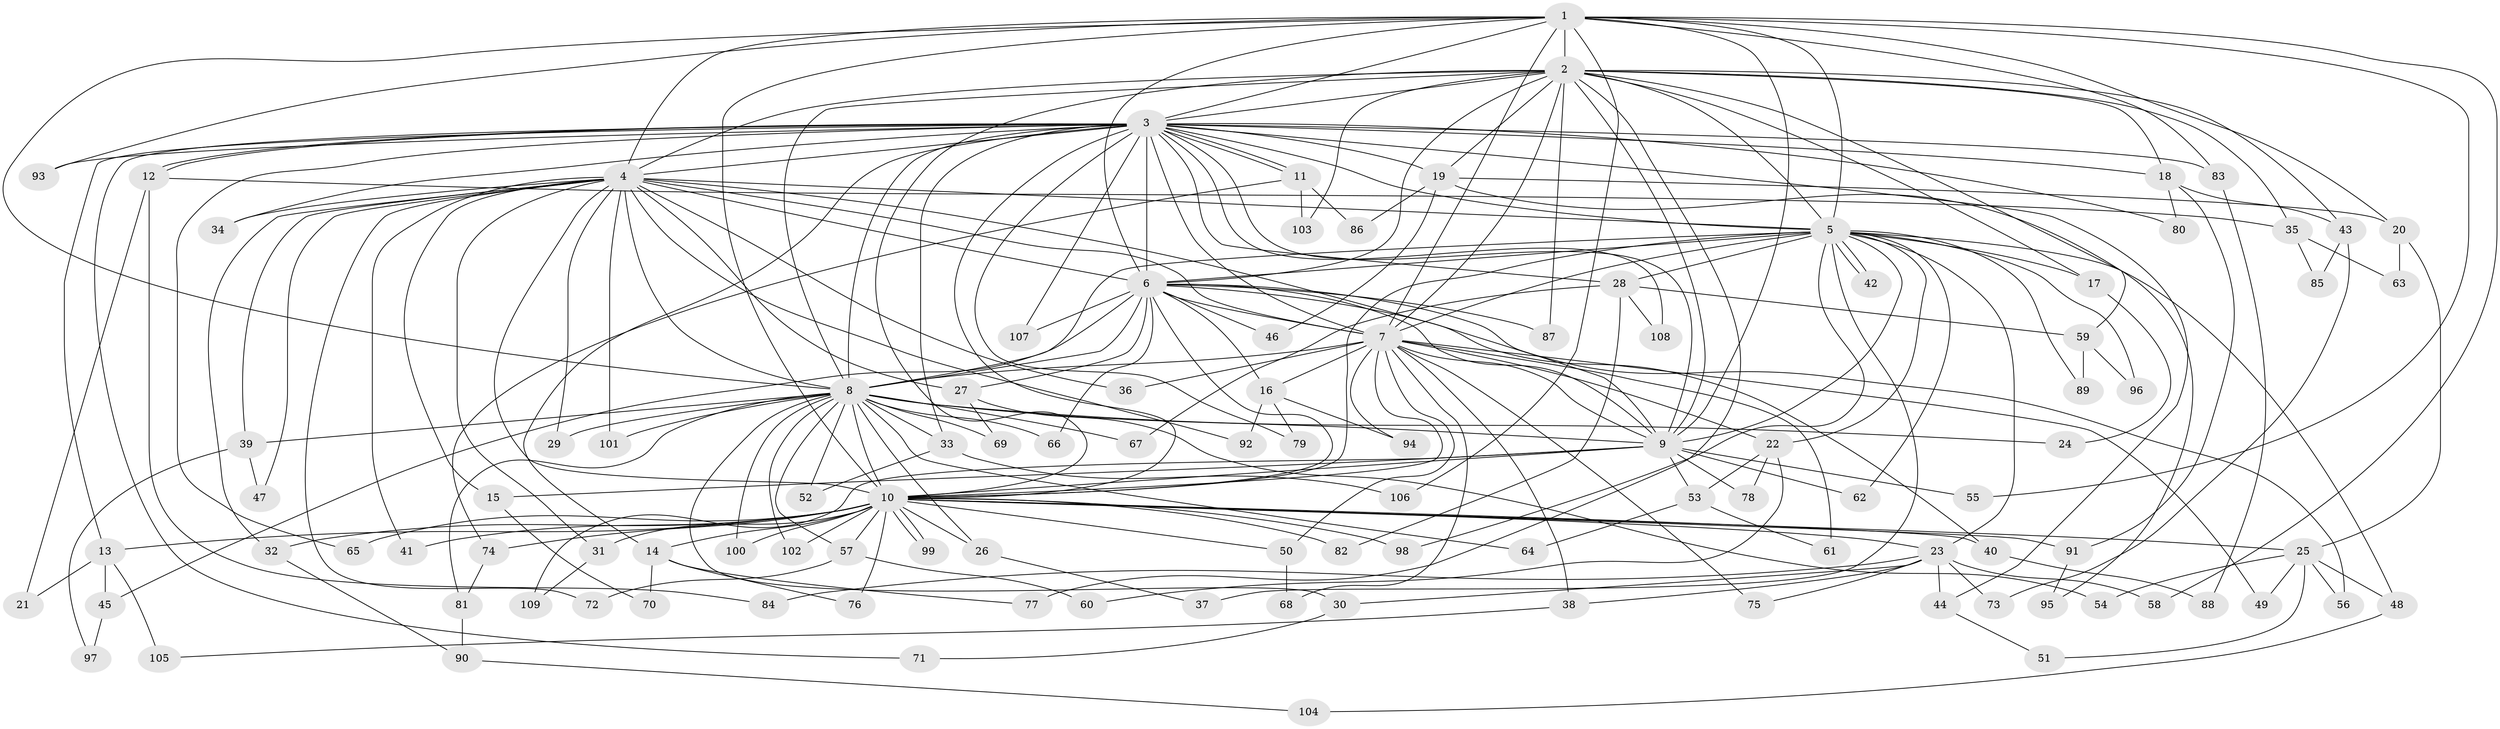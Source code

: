 // coarse degree distribution, {5: 0.05194805194805195, 2: 0.37662337662337664, 17: 0.025974025974025976, 3: 0.23376623376623376, 4: 0.14285714285714285, 6: 0.012987012987012988, 14: 0.012987012987012988, 7: 0.012987012987012988, 9: 0.012987012987012988, 22: 0.012987012987012988, 13: 0.012987012987012988, 19: 0.025974025974025976, 1: 0.025974025974025976, 21: 0.012987012987012988, 24: 0.012987012987012988, 16: 0.012987012987012988}
// Generated by graph-tools (version 1.1) at 2025/36/03/04/25 23:36:29]
// undirected, 109 vertices, 243 edges
graph export_dot {
  node [color=gray90,style=filled];
  1;
  2;
  3;
  4;
  5;
  6;
  7;
  8;
  9;
  10;
  11;
  12;
  13;
  14;
  15;
  16;
  17;
  18;
  19;
  20;
  21;
  22;
  23;
  24;
  25;
  26;
  27;
  28;
  29;
  30;
  31;
  32;
  33;
  34;
  35;
  36;
  37;
  38;
  39;
  40;
  41;
  42;
  43;
  44;
  45;
  46;
  47;
  48;
  49;
  50;
  51;
  52;
  53;
  54;
  55;
  56;
  57;
  58;
  59;
  60;
  61;
  62;
  63;
  64;
  65;
  66;
  67;
  68;
  69;
  70;
  71;
  72;
  73;
  74;
  75;
  76;
  77;
  78;
  79;
  80;
  81;
  82;
  83;
  84;
  85;
  86;
  87;
  88;
  89;
  90;
  91;
  92;
  93;
  94;
  95;
  96;
  97;
  98;
  99;
  100;
  101;
  102;
  103;
  104;
  105;
  106;
  107;
  108;
  109;
  1 -- 2;
  1 -- 3;
  1 -- 4;
  1 -- 5;
  1 -- 6;
  1 -- 7;
  1 -- 8;
  1 -- 9;
  1 -- 10;
  1 -- 20;
  1 -- 55;
  1 -- 58;
  1 -- 83;
  1 -- 93;
  1 -- 106;
  2 -- 3;
  2 -- 4;
  2 -- 5;
  2 -- 6;
  2 -- 7;
  2 -- 8;
  2 -- 9;
  2 -- 10;
  2 -- 17;
  2 -- 18;
  2 -- 19;
  2 -- 35;
  2 -- 43;
  2 -- 59;
  2 -- 77;
  2 -- 87;
  2 -- 103;
  3 -- 4;
  3 -- 5;
  3 -- 6;
  3 -- 7;
  3 -- 8;
  3 -- 9;
  3 -- 10;
  3 -- 11;
  3 -- 11;
  3 -- 12;
  3 -- 12;
  3 -- 13;
  3 -- 14;
  3 -- 18;
  3 -- 19;
  3 -- 28;
  3 -- 33;
  3 -- 34;
  3 -- 44;
  3 -- 65;
  3 -- 71;
  3 -- 79;
  3 -- 80;
  3 -- 83;
  3 -- 93;
  3 -- 107;
  3 -- 108;
  4 -- 5;
  4 -- 6;
  4 -- 7;
  4 -- 8;
  4 -- 9;
  4 -- 10;
  4 -- 15;
  4 -- 27;
  4 -- 29;
  4 -- 31;
  4 -- 32;
  4 -- 34;
  4 -- 36;
  4 -- 39;
  4 -- 41;
  4 -- 47;
  4 -- 72;
  4 -- 92;
  4 -- 101;
  5 -- 6;
  5 -- 7;
  5 -- 8;
  5 -- 9;
  5 -- 10;
  5 -- 17;
  5 -- 22;
  5 -- 23;
  5 -- 28;
  5 -- 37;
  5 -- 42;
  5 -- 42;
  5 -- 48;
  5 -- 62;
  5 -- 89;
  5 -- 96;
  5 -- 98;
  6 -- 7;
  6 -- 8;
  6 -- 9;
  6 -- 10;
  6 -- 16;
  6 -- 27;
  6 -- 40;
  6 -- 45;
  6 -- 46;
  6 -- 56;
  6 -- 66;
  6 -- 87;
  6 -- 107;
  7 -- 8;
  7 -- 9;
  7 -- 10;
  7 -- 16;
  7 -- 22;
  7 -- 36;
  7 -- 38;
  7 -- 49;
  7 -- 50;
  7 -- 61;
  7 -- 68;
  7 -- 75;
  7 -- 94;
  8 -- 9;
  8 -- 10;
  8 -- 24;
  8 -- 26;
  8 -- 29;
  8 -- 30;
  8 -- 33;
  8 -- 39;
  8 -- 52;
  8 -- 57;
  8 -- 64;
  8 -- 66;
  8 -- 67;
  8 -- 69;
  8 -- 81;
  8 -- 100;
  8 -- 101;
  8 -- 102;
  9 -- 10;
  9 -- 15;
  9 -- 53;
  9 -- 55;
  9 -- 62;
  9 -- 78;
  9 -- 109;
  10 -- 13;
  10 -- 14;
  10 -- 23;
  10 -- 25;
  10 -- 26;
  10 -- 31;
  10 -- 32;
  10 -- 40;
  10 -- 41;
  10 -- 50;
  10 -- 57;
  10 -- 65;
  10 -- 74;
  10 -- 76;
  10 -- 82;
  10 -- 91;
  10 -- 98;
  10 -- 99;
  10 -- 99;
  10 -- 100;
  10 -- 102;
  11 -- 74;
  11 -- 86;
  11 -- 103;
  12 -- 21;
  12 -- 35;
  12 -- 84;
  13 -- 21;
  13 -- 45;
  13 -- 105;
  14 -- 70;
  14 -- 76;
  14 -- 77;
  15 -- 70;
  16 -- 79;
  16 -- 92;
  16 -- 94;
  17 -- 24;
  18 -- 43;
  18 -- 80;
  18 -- 91;
  19 -- 20;
  19 -- 46;
  19 -- 86;
  19 -- 95;
  20 -- 25;
  20 -- 63;
  22 -- 53;
  22 -- 60;
  22 -- 78;
  23 -- 30;
  23 -- 38;
  23 -- 44;
  23 -- 58;
  23 -- 73;
  23 -- 75;
  23 -- 84;
  25 -- 48;
  25 -- 49;
  25 -- 51;
  25 -- 54;
  25 -- 56;
  26 -- 37;
  27 -- 54;
  27 -- 69;
  28 -- 59;
  28 -- 67;
  28 -- 82;
  28 -- 108;
  30 -- 71;
  31 -- 109;
  32 -- 90;
  33 -- 52;
  33 -- 106;
  35 -- 63;
  35 -- 85;
  38 -- 105;
  39 -- 47;
  39 -- 97;
  40 -- 88;
  43 -- 73;
  43 -- 85;
  44 -- 51;
  45 -- 97;
  48 -- 104;
  50 -- 68;
  53 -- 61;
  53 -- 64;
  57 -- 60;
  57 -- 72;
  59 -- 89;
  59 -- 96;
  74 -- 81;
  81 -- 90;
  83 -- 88;
  90 -- 104;
  91 -- 95;
}

